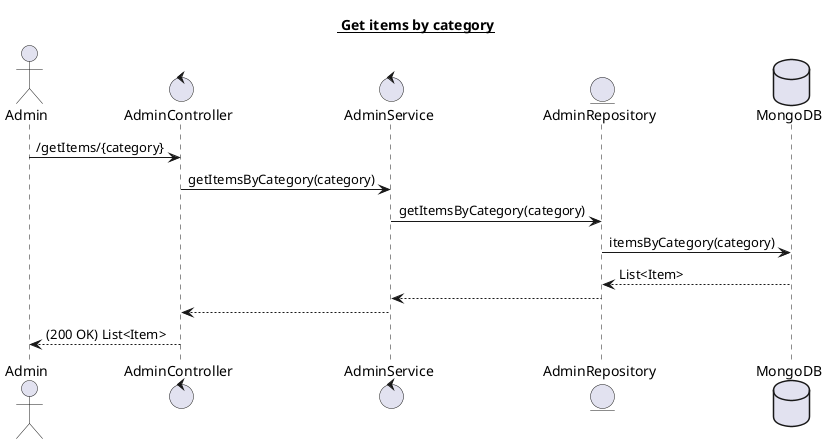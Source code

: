 @startuml
title <U> Get items by category

actor Admin
control "AdminController" as Controller
control "AdminService" as Service
entity AdminRepository as Dao
database MongoDB as DB

Admin -> Controller : /getItems/{category}
Controller -> Service : getItemsByCategory(category)
Service -> Dao : getItemsByCategory(category)
Dao -> DB: itemsByCategory(category)
DB --> Dao : List<Item>
Dao --> Service
Service --> Controller
Controller --> Admin : (200 OK) List<Item>

@enduml